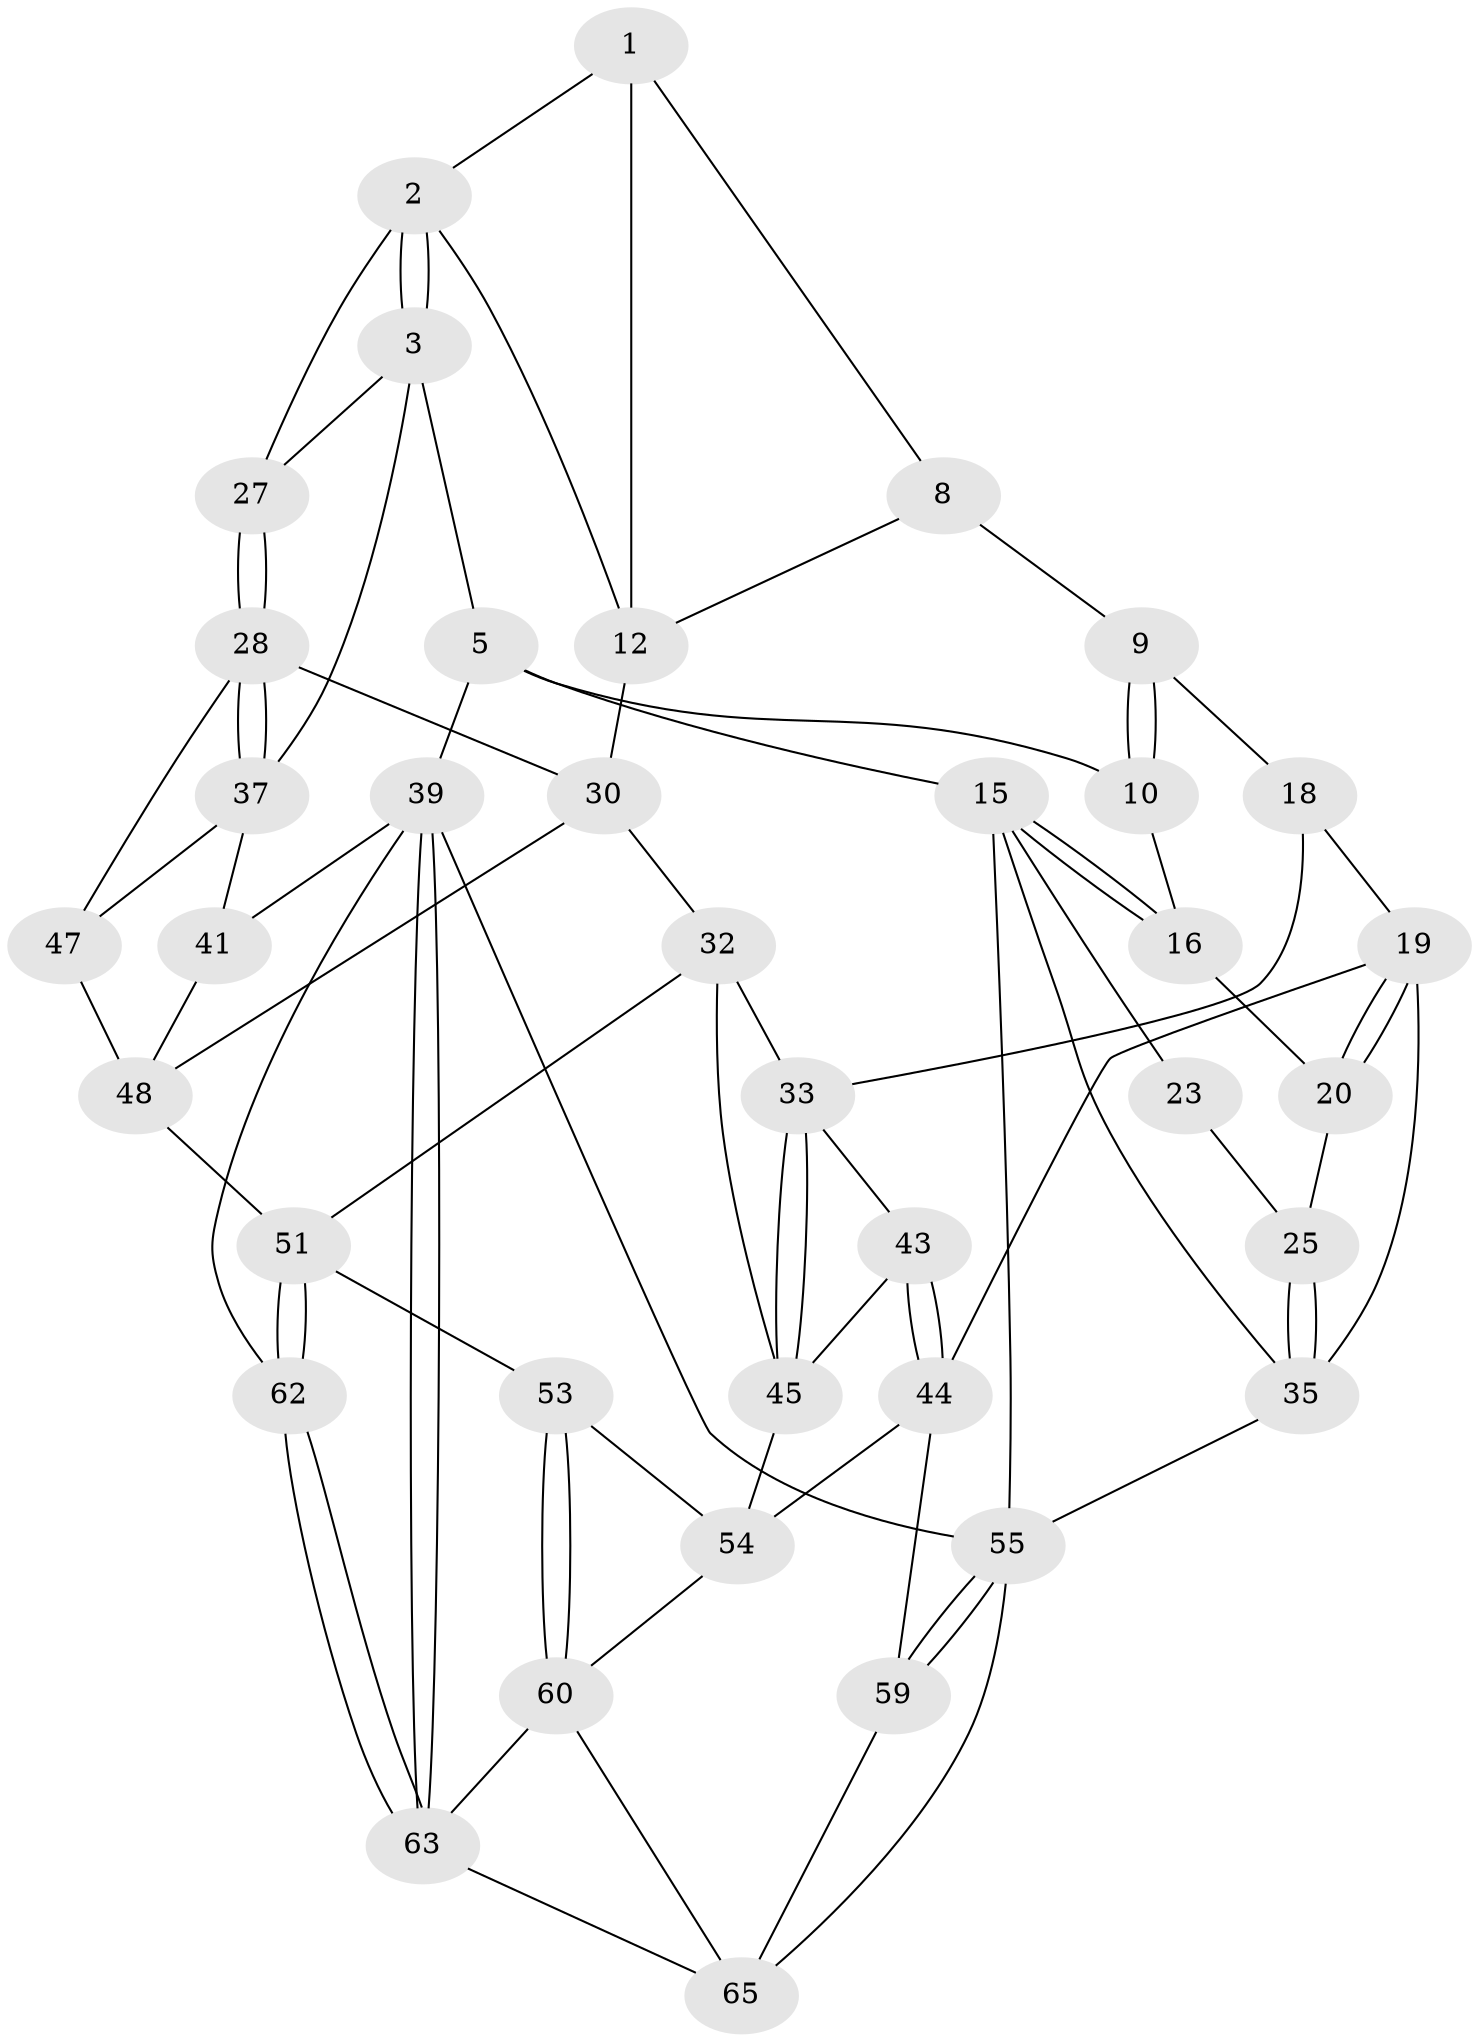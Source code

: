 // original degree distribution, {3: 0.045454545454545456, 4: 0.16666666666666666, 5: 0.6212121212121212, 6: 0.16666666666666666}
// Generated by graph-tools (version 1.1) at 2025/42/03/06/25 10:42:26]
// undirected, 38 vertices, 83 edges
graph export_dot {
graph [start="1"]
  node [color=gray90,style=filled];
  1 [pos="+0.6646316177120878+0.0767890787308429",super="+7"];
  2 [pos="+0.7120310956067957+0.08146761676828926",super="+11"];
  3 [pos="+1+0",super="+4"];
  5 [pos="+1+0",super="+6"];
  8 [pos="+0.6315556252883737+0.08937832635556138",super="+14"];
  9 [pos="+0.4477545480344148+0.07575790618964495",super="+17"];
  10 [pos="+0.2823148603712434+0"];
  12 [pos="+0.6762575927770176+0.21165641436639931",super="+13"];
  15 [pos="+0+0",super="+22"];
  16 [pos="+0.24981106078340015+0",super="+21"];
  18 [pos="+0.4117719928694582+0.31762328784880556"];
  19 [pos="+0.23518772241512825+0.3244751023272538",super="+38"];
  20 [pos="+0.22578573569810542+0.30843672869548877"];
  23 [pos="+0+0.2323249724335338",super="+24"];
  25 [pos="+0.08123538799572397+0.29392638880254107",super="+26"];
  27 [pos="+0.8718094390875628+0.22442839371100576"];
  28 [pos="+0.8291690858305474+0.35885654462679467",super="+29"];
  30 [pos="+0.6395467633871242+0.3841710722016792",super="+31"];
  32 [pos="+0.5703221446625751+0.4280457366919219",super="+49"];
  33 [pos="+0.4532734398717483+0.3681743919108766",super="+34"];
  35 [pos="+0+0.5293413255507602",super="+36"];
  37 [pos="+1+0.4217879089164065",super="+42"];
  39 [pos="+1+1",super="+40"];
  41 [pos="+1+0.7136352535391015"];
  43 [pos="+0.27314340104656076+0.5822540325485076"];
  44 [pos="+0.258757765485801+0.5798951198630138",super="+58"];
  45 [pos="+0.40107689480099007+0.5498365486551896",super="+46"];
  47 [pos="+0.8369127464322883+0.42016634381723006"];
  48 [pos="+0.8088159396607091+0.6595707186931272",super="+50"];
  51 [pos="+0.7463733859015343+0.7172780330792314",super="+52"];
  53 [pos="+0.6008135442150572+0.7113531436103822"];
  54 [pos="+0.4343283852454749+0.7427131956498615",super="+57"];
  55 [pos="+0+1",super="+56"];
  59 [pos="+0.08687581649822143+0.895684263039161"];
  60 [pos="+0.5768815011638918+0.9172679620586962",super="+61"];
  62 [pos="+0.7772750817054502+0.9206540816726002"];
  63 [pos="+0.7709802075566355+1",super="+64"];
  65 [pos="+0.3926971763256338+0.9531046967627002",super="+66"];
  1 -- 2;
  1 -- 8;
  1 -- 12;
  2 -- 3;
  2 -- 3;
  2 -- 27;
  2 -- 12;
  3 -- 27;
  3 -- 5;
  3 -- 37;
  5 -- 15;
  5 -- 39;
  5 -- 10;
  8 -- 9 [weight=2];
  8 -- 12;
  9 -- 10;
  9 -- 10;
  9 -- 18;
  10 -- 16;
  12 -- 30;
  15 -- 16;
  15 -- 16;
  15 -- 55;
  15 -- 23;
  15 -- 35;
  16 -- 20;
  18 -- 19;
  18 -- 33;
  19 -- 20;
  19 -- 20;
  19 -- 35;
  19 -- 44;
  20 -- 25;
  23 -- 25 [weight=2];
  25 -- 35;
  25 -- 35;
  27 -- 28;
  27 -- 28;
  28 -- 37;
  28 -- 37;
  28 -- 30;
  28 -- 47;
  30 -- 32;
  30 -- 48;
  32 -- 33;
  32 -- 51;
  32 -- 45;
  33 -- 45;
  33 -- 45;
  33 -- 43;
  35 -- 55;
  37 -- 41;
  37 -- 47;
  39 -- 63;
  39 -- 63;
  39 -- 55;
  39 -- 41;
  39 -- 62;
  41 -- 48;
  43 -- 44;
  43 -- 44;
  43 -- 45;
  44 -- 59;
  44 -- 54;
  45 -- 54;
  47 -- 48;
  48 -- 51;
  51 -- 62;
  51 -- 62;
  51 -- 53;
  53 -- 54;
  53 -- 60;
  53 -- 60;
  54 -- 60;
  55 -- 59;
  55 -- 59;
  55 -- 65;
  59 -- 65;
  60 -- 65;
  60 -- 63;
  62 -- 63;
  62 -- 63;
  63 -- 65;
}
